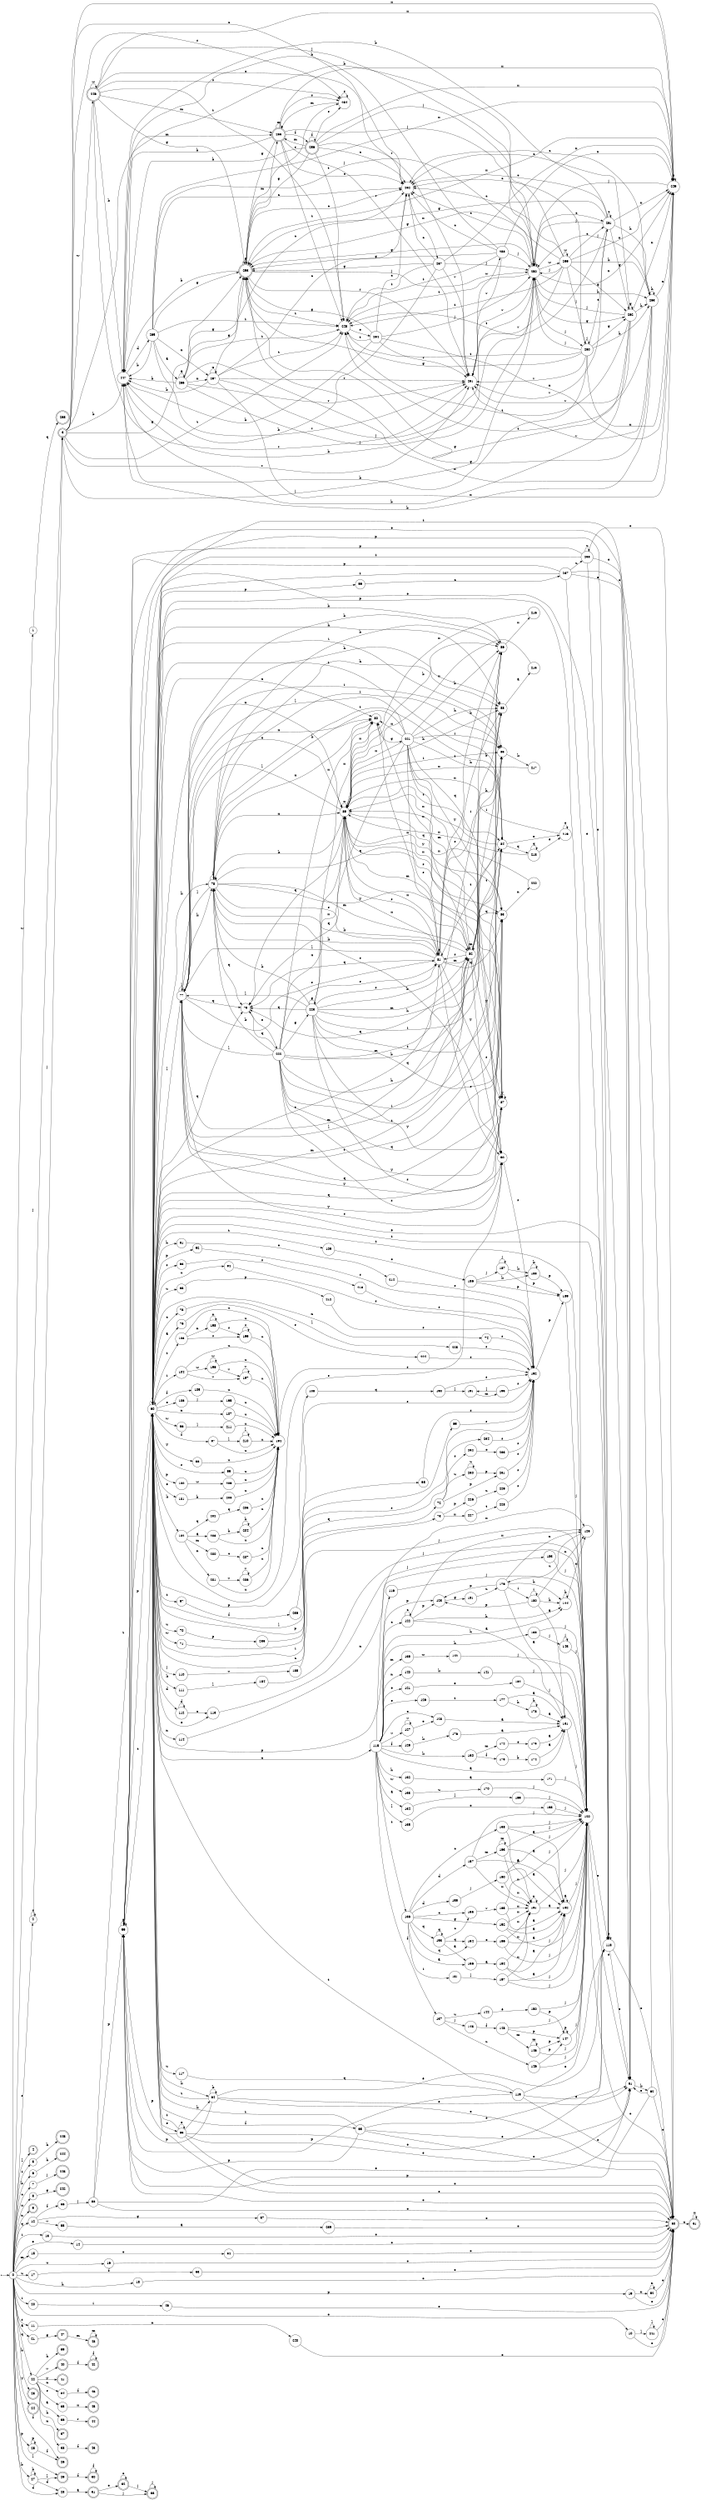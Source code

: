 digraph finite_state_machine {
rankdir=LR;
size="20,20";
node [shape = point]; "dummy0"
node [shape = circle]; "0";
"dummy0" -> "0";
node [shape = circle]; "1";
node [shape = circle]; "2";
node [shape = doublecircle]; "3";node [shape = doublecircle]; "4";node [shape = circle]; "5";
node [shape = circle]; "6";
node [shape = circle]; "7";
node [shape = circle]; "8";
node [shape = doublecircle]; "9";node [shape = circle]; "10";
node [shape = circle]; "11";
node [shape = circle]; "12";
node [shape = circle]; "13";
node [shape = circle]; "14";
node [shape = circle]; "15";
node [shape = circle]; "16";
node [shape = circle]; "17";
node [shape = circle]; "18";
node [shape = circle]; "19";
node [shape = circle]; "20";
node [shape = circle]; "21";
node [shape = circle]; "22";
node [shape = doublecircle]; "23";node [shape = doublecircle]; "24";node [shape = circle]; "25";
node [shape = doublecircle]; "26";node [shape = circle]; "27";
node [shape = circle]; "28";
node [shape = doublecircle]; "29";node [shape = doublecircle]; "30";node [shape = doublecircle]; "31";node [shape = doublecircle]; "32";node [shape = doublecircle]; "33";node [shape = circle]; "34";
node [shape = circle]; "35";
node [shape = circle]; "36";
node [shape = doublecircle]; "37";node [shape = circle]; "38";
node [shape = doublecircle]; "39";node [shape = doublecircle]; "40";node [shape = doublecircle]; "41";node [shape = doublecircle]; "42";node [shape = doublecircle]; "43";node [shape = doublecircle]; "44";node [shape = doublecircle]; "45";node [shape = doublecircle]; "46";node [shape = doublecircle]; "47";node [shape = doublecircle]; "48";node [shape = circle]; "49";
node [shape = doublecircle]; "50";node [shape = doublecircle]; "51";node [shape = circle]; "52";
node [shape = circle]; "53";
node [shape = circle]; "54";
node [shape = circle]; "55";
node [shape = circle]; "56";
node [shape = circle]; "57";
node [shape = circle]; "58";
node [shape = circle]; "59";
node [shape = circle]; "60";
node [shape = circle]; "61";
node [shape = circle]; "62";
node [shape = circle]; "63";
node [shape = circle]; "64";
node [shape = circle]; "65";
node [shape = circle]; "66";
node [shape = circle]; "67";
node [shape = circle]; "68";
node [shape = circle]; "69";
node [shape = circle]; "70";
node [shape = circle]; "71";
node [shape = circle]; "72";
node [shape = circle]; "73";
node [shape = circle]; "74";
node [shape = circle]; "75";
node [shape = circle]; "76";
node [shape = circle]; "77";
node [shape = circle]; "78";
node [shape = circle]; "79";
node [shape = circle]; "80";
node [shape = circle]; "81";
node [shape = circle]; "82";
node [shape = circle]; "83";
node [shape = circle]; "84";
node [shape = circle]; "85";
node [shape = circle]; "86";
node [shape = circle]; "87";
node [shape = circle]; "88";
node [shape = circle]; "89";
node [shape = circle]; "90";
node [shape = circle]; "91";
node [shape = circle]; "92";
node [shape = circle]; "93";
node [shape = circle]; "94";
node [shape = circle]; "95";
node [shape = circle]; "96";
node [shape = circle]; "97";
node [shape = circle]; "98";
node [shape = circle]; "99";
node [shape = circle]; "100";
node [shape = circle]; "101";
node [shape = circle]; "102";
node [shape = circle]; "103";
node [shape = circle]; "104";
node [shape = circle]; "105";
node [shape = circle]; "106";
node [shape = circle]; "107";
node [shape = circle]; "108";
node [shape = circle]; "109";
node [shape = circle]; "110";
node [shape = circle]; "111";
node [shape = circle]; "112";
node [shape = circle]; "113";
node [shape = circle]; "114";
node [shape = circle]; "115";
node [shape = circle]; "116";
node [shape = circle]; "117";
node [shape = circle]; "118";
node [shape = circle]; "119";
node [shape = circle]; "120";
node [shape = circle]; "121";
node [shape = circle]; "122";
node [shape = circle]; "123";
node [shape = circle]; "124";
node [shape = circle]; "125";
node [shape = circle]; "126";
node [shape = circle]; "127";
node [shape = circle]; "128";
node [shape = circle]; "129";
node [shape = circle]; "130";
node [shape = circle]; "131";
node [shape = circle]; "132";
node [shape = circle]; "133";
node [shape = circle]; "134";
node [shape = circle]; "135";
node [shape = circle]; "136";
node [shape = circle]; "137";
node [shape = circle]; "138";
node [shape = circle]; "139";
node [shape = circle]; "140";
node [shape = circle]; "141";
node [shape = circle]; "142";
node [shape = circle]; "143";
node [shape = circle]; "144";
node [shape = circle]; "145";
node [shape = circle]; "146";
node [shape = circle]; "147";
node [shape = circle]; "148";
node [shape = circle]; "149";
node [shape = circle]; "150";
node [shape = circle]; "151";
node [shape = circle]; "152";
node [shape = circle]; "153";
node [shape = circle]; "154";
node [shape = circle]; "155";
node [shape = circle]; "156";
node [shape = circle]; "157";
node [shape = circle]; "158";
node [shape = circle]; "159";
node [shape = circle]; "160";
node [shape = circle]; "161";
node [shape = circle]; "162";
node [shape = circle]; "163";
node [shape = circle]; "164";
node [shape = circle]; "165";
node [shape = circle]; "166";
node [shape = circle]; "167";
node [shape = circle]; "168";
node [shape = circle]; "169";
node [shape = circle]; "170";
node [shape = circle]; "171";
node [shape = circle]; "172";
node [shape = circle]; "173";
node [shape = circle]; "174";
node [shape = circle]; "175";
node [shape = circle]; "176";
node [shape = circle]; "177";
node [shape = circle]; "178";
node [shape = circle]; "179";
node [shape = circle]; "180";
node [shape = circle]; "181";
node [shape = circle]; "182";
node [shape = circle]; "183";
node [shape = circle]; "184";
node [shape = circle]; "185";
node [shape = circle]; "186";
node [shape = circle]; "187";
node [shape = circle]; "188";
node [shape = circle]; "189";
node [shape = circle]; "190";
node [shape = circle]; "191";
node [shape = circle]; "192";
node [shape = circle]; "193";
node [shape = circle]; "194";
node [shape = circle]; "195";
node [shape = circle]; "196";
node [shape = circle]; "197";
node [shape = circle]; "198";
node [shape = circle]; "199";
node [shape = circle]; "200";
node [shape = circle]; "201";
node [shape = circle]; "202";
node [shape = circle]; "203";
node [shape = circle]; "204";
node [shape = circle]; "205";
node [shape = circle]; "206";
node [shape = circle]; "207";
node [shape = circle]; "208";
node [shape = circle]; "209";
node [shape = circle]; "210";
node [shape = circle]; "211";
node [shape = circle]; "212";
node [shape = circle]; "213";
node [shape = circle]; "214";
node [shape = circle]; "215";
node [shape = circle]; "216";
node [shape = circle]; "217";
node [shape = circle]; "218";
node [shape = circle]; "219";
node [shape = circle]; "220";
node [shape = circle]; "221";
node [shape = circle]; "222";
node [shape = circle]; "223";
node [shape = circle]; "224";
node [shape = circle]; "225";
node [shape = circle]; "226";
node [shape = circle]; "227";
node [shape = circle]; "228";
node [shape = circle]; "229";
node [shape = circle]; "230";
node [shape = circle]; "231";
node [shape = circle]; "232";
node [shape = circle]; "233";
node [shape = circle]; "234";
node [shape = circle]; "235";
node [shape = circle]; "236";
node [shape = circle]; "237";
node [shape = circle]; "238";
node [shape = circle]; "239";
node [shape = circle]; "240";
node [shape = circle]; "241";
node [shape = doublecircle]; "242";node [shape = doublecircle]; "243";node [shape = doublecircle]; "244";node [shape = doublecircle]; "245";node [shape = doublecircle]; "246";node [shape = circle]; "247";
node [shape = circle]; "248";
node [shape = circle]; "249";
node [shape = circle]; "250";
node [shape = circle]; "251";
node [shape = circle]; "252";
node [shape = doublecircle]; "253";node [shape = circle]; "254";
node [shape = doublecircle]; "255";node [shape = doublecircle]; "256";node [shape = circle]; "257";
node [shape = circle]; "258";
node [shape = circle]; "259";
node [shape = circle]; "260";
node [shape = circle]; "261";
node [shape = circle]; "262";
node [shape = circle]; "263";
node [shape = circle]; "264";
node [shape = circle]; "265";
node [shape = circle]; "266";
node [shape = circle]; "267";
node [shape = doublecircle]; "268";"0" -> "1" [label = "w"];
 "0" -> "2" [label = "s"];
 "0" -> "11" [label = "s"];
 "0" -> "3" [label = "j"];
 "0" -> "4" [label = "l"];
 "0" -> "29" [label = "l"];
 "0" -> "5" [label = "t"];
 "0" -> "27" [label = "b"];
 "0" -> "6" [label = "b"];
 "0" -> "7" [label = "c"];
 "0" -> "8" [label = "x"];
 "0" -> "9" [label = "n"];
 "0" -> "10" [label = "o"];
 "0" -> "12" [label = "q"];
 "0" -> "22" [label = "q"];
 "0" -> "20" [label = "i"];
 "0" -> "13" [label = "i"];
 "0" -> "14" [label = "e"];
 "0" -> "15" [label = "m"];
 "0" -> "16" [label = "u"];
 "0" -> "17" [label = "u"];
 "0" -> "18" [label = "h"];
 "0" -> "23" [label = "h"];
 "0" -> "25" [label = "p"];
 "0" -> "19" [label = "p"];
 "0" -> "21" [label = "a"];
 "0" -> "24" [label = "y"];
 "0" -> "26" [label = "f"];
 "0" -> "28" [label = "d"];
 "29" -> "30" [label = "f"];
 "30" -> "30" [label = "f"];
 "28" -> "31" [label = "a"];
 "31" -> "32" [label = "o"];
 "31" -> "33" [label = "j"];
 "33" -> "33" [label = "j"];
 "32" -> "32" [label = "o"];
 "32" -> "33" [label = "j"];
 "27" -> "27" [label = "b"];
 "27" -> "28" [label = "d"];
 "27" -> "29" [label = "l"];
 "25" -> "25" [label = "p"];
 "25" -> "26" [label = "f"];
 "22" -> "34" [label = "n"];
 "22" -> "38" [label = "n"];
 "22" -> "35" [label = "s"];
 "22" -> "36" [label = "a"];
 "22" -> "37" [label = "h"];
 "22" -> "39" [label = "h"];
 "22" -> "40" [label = "v"];
 "22" -> "41" [label = "y"];
 "40" -> "42" [label = "f"];
 "42" -> "42" [label = "f"];
 "38" -> "43" [label = "f"];
 "36" -> "44" [label = "r"];
 "35" -> "45" [label = "x"];
 "34" -> "46" [label = "f"];
 "21" -> "47" [label = "g"];
 "47" -> "48" [label = "m"];
 "48" -> "48" [label = "m"];
 "20" -> "49" [label = "i"];
 "49" -> "50" [label = "o"];
 "50" -> "51" [label = "x"];
 "51" -> "51" [label = "x"];
 "19" -> "52" [label = "x"];
 "19" -> "50" [label = "o"];
 "52" -> "52" [label = "x"];
 "52" -> "50" [label = "o"];
 "18" -> "50" [label = "o"];
 "17" -> "53" [label = "f"];
 "53" -> "50" [label = "o"];
 "16" -> "50" [label = "o"];
 "15" -> "54" [label = "o"];
 "54" -> "50" [label = "o"];
 "14" -> "50" [label = "o"];
 "13" -> "50" [label = "o"];
 "12" -> "55" [label = "v"];
 "12" -> "56" [label = "f"];
 "12" -> "57" [label = "g"];
 "57" -> "50" [label = "o"];
 "56" -> "58" [label = "j"];
 "58" -> "59" [label = "p"];
 "58" -> "60" [label = "t"];
 "58" -> "61" [label = "e"];
 "58" -> "50" [label = "o"];
 "61" -> "62" [label = "k"];
 "62" -> "61" [label = "e"];
 "62" -> "59" [label = "p"];
 "62" -> "60" [label = "t"];
 "62" -> "50" [label = "o"];
 "60" -> "67" [label = "t"];
 "60" -> "84" [label = "t"];
 "60" -> "103" [label = "t"];
 "60" -> "60" [label = "t"];
 "60" -> "109" [label = "t"];
 "60" -> "113" [label = "e"];
 "60" -> "101" [label = "e"];
 "60" -> "118" [label = "e"];
 "60" -> "61" [label = "e"];
 "60" -> "63" [label = "e"];
 "60" -> "64" [label = "k"];
 "60" -> "102" [label = "k"];
 "60" -> "78" [label = "k"];
 "60" -> "111" [label = "k"];
 "60" -> "65" [label = "f"];
 "60" -> "97" [label = "f"];
 "60" -> "105" [label = "f"];
 "60" -> "66" [label = "p"];
 "60" -> "100" [label = "p"];
 "60" -> "69" [label = "p"];
 "60" -> "116" [label = "p"];
 "60" -> "59" [label = "p"];
 "60" -> "108" [label = "p"];
 "60" -> "92" [label = "p"];
 "60" -> "68" [label = "l"];
 "60" -> "77" [label = "l"];
 "60" -> "94" [label = "u"];
 "60" -> "117" [label = "u"];
 "60" -> "70" [label = "u"];
 "60" -> "95" [label = "u"];
 "60" -> "96" [label = "w"];
 "60" -> "71" [label = "w"];
 "60" -> "72" [label = "i"];
 "60" -> "104" [label = "i"];
 "60" -> "85" [label = "i"];
 "60" -> "73" [label = "c"];
 "60" -> "75" [label = "c"];
 "60" -> "74" [label = "n"];
 "60" -> "107" [label = "n"];
 "60" -> "114" [label = "n"];
 "60" -> "76" [label = "a"];
 "60" -> "83" [label = "q"];
 "60" -> "79" [label = "q"];
 "60" -> "80" [label = "x"];
 "60" -> "89" [label = "x"];
 "60" -> "115" [label = "x"];
 "60" -> "81" [label = "s"];
 "60" -> "90" [label = "s"];
 "60" -> "99" [label = "s"];
 "60" -> "93" [label = "s"];
 "60" -> "82" [label = "m"];
 "60" -> "86" [label = "b"];
 "60" -> "98" [label = "y"];
 "60" -> "87" [label = "y"];
 "60" -> "88" [label = "h"];
 "60" -> "91" [label = "h"];
 "60" -> "106" [label = "o"];
 "60" -> "50" [label = "o"];
 "60" -> "110" [label = "j"];
 "60" -> "112" [label = "d"];
 "118" -> "61" [label = "e"];
 "118" -> "118" [label = "e"];
 "118" -> "60" [label = "t"];
 "118" -> "59" [label = "p"];
 "118" -> "50" [label = "o"];
 "117" -> "119" [label = "q"];
 "119" -> "60" [label = "t"];
 "119" -> "61" [label = "e"];
 "119" -> "118" [label = "e"];
 "119" -> "59" [label = "p"];
 "119" -> "50" [label = "o"];
 "116" -> "120" [label = "j"];
 "120" -> "60" [label = "t"];
 "120" -> "61" [label = "e"];
 "120" -> "118" [label = "e"];
 "120" -> "59" [label = "p"];
 "120" -> "50" [label = "o"];
 "115" -> "121" [label = "e"];
 "115" -> "126" [label = "e"];
 "115" -> "122" [label = "c"];
 "115" -> "123" [label = "p"];
 "115" -> "132" [label = "h"];
 "115" -> "138" [label = "h"];
 "115" -> "124" [label = "h"];
 "115" -> "125" [label = "x"];
 "115" -> "127" [label = "v"];
 "115" -> "128" [label = "o"];
 "115" -> "129" [label = "f"];
 "115" -> "137" [label = "f"];
 "115" -> "130" [label = "k"];
 "115" -> "131" [label = "a"];
 "115" -> "134" [label = "a"];
 "115" -> "133" [label = "w"];
 "115" -> "135" [label = "l"];
 "115" -> "136" [label = "t"];
 "115" -> "139" [label = "m"];
 "115" -> "140" [label = "n"];
 "140" -> "141" [label = "k"];
 "141" -> "120" [label = "j"];
 "139" -> "142" [label = "w"];
 "142" -> "120" [label = "j"];
 "138" -> "120" [label = "j"];
 "138" -> "143" [label = "j"];
 "143" -> "120" [label = "j"];
 "143" -> "143" [label = "j"];
 "137" -> "144" [label = "u"];
 "137" -> "146" [label = "u"];
 "137" -> "145" [label = "j"];
 "146" -> "147" [label = "p"];
 "146" -> "120" [label = "j"];
 "147" -> "147" [label = "p"];
 "147" -> "120" [label = "j"];
 "145" -> "148" [label = "f"];
 "148" -> "149" [label = "m"];
 "148" -> "147" [label = "p"];
 "148" -> "120" [label = "j"];
 "149" -> "149" [label = "m"];
 "149" -> "147" [label = "p"];
 "149" -> "120" [label = "j"];
 "144" -> "150" [label = "e"];
 "150" -> "147" [label = "p"];
 "150" -> "120" [label = "j"];
 "136" -> "151" [label = "i"];
 "136" -> "152" [label = "g"];
 "136" -> "153" [label = "q"];
 "136" -> "154" [label = "q"];
 "136" -> "155" [label = "c"];
 "136" -> "158" [label = "c"];
 "136" -> "156" [label = "a"];
 "136" -> "157" [label = "d"];
 "136" -> "159" [label = "d"];
 "159" -> "160" [label = "j"];
 "160" -> "161" [label = "x"];
 "160" -> "162" [label = "a"];
 "160" -> "120" [label = "j"];
 "162" -> "162" [label = "a"];
 "162" -> "120" [label = "j"];
 "161" -> "161" [label = "x"];
 "161" -> "162" [label = "a"];
 "161" -> "120" [label = "j"];
 "158" -> "161" [label = "x"];
 "158" -> "162" [label = "a"];
 "158" -> "120" [label = "j"];
 "157" -> "163" [label = "m"];
 "157" -> "161" [label = "x"];
 "157" -> "162" [label = "a"];
 "157" -> "120" [label = "j"];
 "163" -> "163" [label = "m"];
 "163" -> "161" [label = "x"];
 "163" -> "162" [label = "a"];
 "163" -> "120" [label = "j"];
 "156" -> "164" [label = "a"];
 "164" -> "161" [label = "x"];
 "164" -> "162" [label = "a"];
 "164" -> "120" [label = "j"];
 "155" -> "165" [label = "r"];
 "165" -> "161" [label = "x"];
 "165" -> "162" [label = "a"];
 "165" -> "120" [label = "j"];
 "154" -> "166" [label = "o"];
 "166" -> "161" [label = "x"];
 "166" -> "162" [label = "a"];
 "166" -> "120" [label = "j"];
 "153" -> "153" [label = "q"];
 "153" -> "154" [label = "q"];
 "153" -> "155" [label = "c"];
 "153" -> "156" [label = "a"];
 "152" -> "161" [label = "x"];
 "152" -> "162" [label = "a"];
 "152" -> "120" [label = "j"];
 "151" -> "167" [label = "l"];
 "167" -> "161" [label = "x"];
 "167" -> "162" [label = "a"];
 "167" -> "120" [label = "j"];
 "135" -> "168" [label = "o"];
 "168" -> "120" [label = "j"];
 "134" -> "169" [label = "l"];
 "169" -> "120" [label = "j"];
 "133" -> "170" [label = "u"];
 "170" -> "120" [label = "j"];
 "132" -> "171" [label = "a"];
 "171" -> "120" [label = "j"];
 "131" -> "120" [label = "j"];
 "130" -> "172" [label = "m"];
 "130" -> "173" [label = "f"];
 "173" -> "174" [label = "b"];
 "174" -> "131" [label = "a"];
 "172" -> "175" [label = "e"];
 "175" -> "131" [label = "a"];
 "129" -> "176" [label = "k"];
 "176" -> "131" [label = "a"];
 "128" -> "131" [label = "a"];
 "127" -> "127" [label = "v"];
 "127" -> "128" [label = "o"];
 "126" -> "177" [label = "t"];
 "177" -> "178" [label = "h"];
 "177" -> "131" [label = "a"];
 "178" -> "178" [label = "h"];
 "178" -> "131" [label = "a"];
 "125" -> "179" [label = "u"];
 "179" -> "123" [label = "p"];
 "179" -> "124" [label = "h"];
 "179" -> "125" [label = "x"];
 "179" -> "180" [label = "i"];
 "179" -> "131" [label = "a"];
 "180" -> "180" [label = "i"];
 "180" -> "123" [label = "p"];
 "180" -> "124" [label = "h"];
 "180" -> "125" [label = "x"];
 "180" -> "131" [label = "a"];
 "124" -> "124" [label = "h"];
 "124" -> "125" [label = "x"];
 "123" -> "181" [label = "g"];
 "181" -> "179" [label = "u"];
 "122" -> "122" [label = "c"];
 "122" -> "123" [label = "p"];
 "122" -> "124" [label = "h"];
 "122" -> "125" [label = "x"];
 "122" -> "131" [label = "a"];
 "121" -> "182" [label = "e"];
 "182" -> "120" [label = "j"];
 "114" -> "183" [label = "n"];
 "183" -> "120" [label = "j"];
 "113" -> "120" [label = "j"];
 "112" -> "112" [label = "d"];
 "112" -> "113" [label = "e"];
 "111" -> "184" [label = "l"];
 "184" -> "120" [label = "j"];
 "110" -> "185" [label = "v"];
 "185" -> "120" [label = "j"];
 "109" -> "186" [label = "o"];
 "186" -> "187" [label = "j"];
 "186" -> "188" [label = "k"];
 "186" -> "189" [label = "p"];
 "189" -> "120" [label = "j"];
 "188" -> "188" [label = "k"];
 "188" -> "189" [label = "p"];
 "187" -> "187" [label = "j"];
 "187" -> "188" [label = "k"];
 "187" -> "189" [label = "p"];
 "108" -> "190" [label = "q"];
 "190" -> "191" [label = "l"];
 "190" -> "192" [label = "s"];
 "192" -> "189" [label = "p"];
 "191" -> "193" [label = "m"];
 "193" -> "191" [label = "l"];
 "193" -> "192" [label = "s"];
 "107" -> "194" [label = "u"];
 "194" -> "192" [label = "s"];
 "106" -> "195" [label = "j"];
 "195" -> "194" [label = "u"];
 "105" -> "194" [label = "u"];
 "104" -> "196" [label = "w"];
 "104" -> "197" [label = "v"];
 "104" -> "194" [label = "u"];
 "197" -> "197" [label = "v"];
 "197" -> "194" [label = "u"];
 "196" -> "196" [label = "w"];
 "196" -> "197" [label = "v"];
 "196" -> "194" [label = "u"];
 "103" -> "198" [label = "n"];
 "103" -> "199" [label = "s"];
 "103" -> "194" [label = "u"];
 "199" -> "199" [label = "s"];
 "199" -> "194" [label = "u"];
 "198" -> "198" [label = "n"];
 "198" -> "199" [label = "s"];
 "198" -> "194" [label = "u"];
 "102" -> "200" [label = "m"];
 "102" -> "201" [label = "n"];
 "102" -> "202" [label = "q"];
 "102" -> "203" [label = "a"];
 "203" -> "204" [label = "h"];
 "203" -> "194" [label = "u"];
 "204" -> "204" [label = "h"];
 "204" -> "194" [label = "u"];
 "202" -> "205" [label = "q"];
 "205" -> "194" [label = "u"];
 "201" -> "206" [label = "v"];
 "201" -> "194" [label = "u"];
 "206" -> "206" [label = "v"];
 "206" -> "194" [label = "u"];
 "200" -> "207" [label = "c"];
 "207" -> "194" [label = "u"];
 "101" -> "208" [label = "b"];
 "208" -> "194" [label = "u"];
 "100" -> "209" [label = "w"];
 "209" -> "194" [label = "u"];
 "99" -> "194" [label = "u"];
 "98" -> "194" [label = "u"];
 "97" -> "210" [label = "l"];
 "97" -> "194" [label = "u"];
 "210" -> "210" [label = "l"];
 "210" -> "194" [label = "u"];
 "96" -> "211" [label = "l"];
 "211" -> "194" [label = "u"];
 "95" -> "212" [label = "p"];
 "212" -> "192" [label = "s"];
 "94" -> "192" [label = "s"];
 "93" -> "213" [label = "s"];
 "213" -> "192" [label = "s"];
 "92" -> "192" [label = "s"];
 "91" -> "214" [label = "o"];
 "214" -> "192" [label = "s"];
 "90" -> "192" [label = "s"];
 "89" -> "80" [label = "x"];
 "89" -> "89" [label = "x"];
 "89" -> "83" [label = "q"];
 "89" -> "79" [label = "q"];
 "89" -> "84" [label = "t"];
 "89" -> "85" [label = "i"];
 "89" -> "86" [label = "b"];
 "89" -> "87" [label = "y"];
 "89" -> "88" [label = "h"];
 "89" -> "77" [label = "l"];
 "89" -> "78" [label = "k"];
 "89" -> "81" [label = "s"];
 "89" -> "90" [label = "s"];
 "89" -> "82" [label = "m"];
 "88" -> "215" [label = "a"];
 "215" -> "89" [label = "x"];
 "87" -> "87" [label = "y"];
 "87" -> "89" [label = "x"];
 "86" -> "216" [label = "x"];
 "216" -> "89" [label = "x"];
 "85" -> "217" [label = "k"];
 "217" -> "89" [label = "x"];
 "84" -> "218" [label = "q"];
 "84" -> "219" [label = "e"];
 "84" -> "89" [label = "x"];
 "219" -> "219" [label = "e"];
 "219" -> "89" [label = "x"];
 "218" -> "218" [label = "q"];
 "218" -> "219" [label = "e"];
 "218" -> "89" [label = "x"];
 "83" -> "220" [label = "n"];
 "220" -> "89" [label = "x"];
 "82" -> "82" [label = "m"];
 "82" -> "77" [label = "l"];
 "82" -> "78" [label = "k"];
 "82" -> "83" [label = "q"];
 "82" -> "79" [label = "q"];
 "82" -> "80" [label = "x"];
 "82" -> "89" [label = "x"];
 "82" -> "81" [label = "s"];
 "82" -> "90" [label = "s"];
 "82" -> "84" [label = "t"];
 "82" -> "85" [label = "i"];
 "82" -> "86" [label = "b"];
 "82" -> "87" [label = "y"];
 "82" -> "88" [label = "h"];
 "81" -> "81" [label = "s"];
 "81" -> "90" [label = "s"];
 "81" -> "77" [label = "l"];
 "81" -> "78" [label = "k"];
 "81" -> "83" [label = "q"];
 "81" -> "79" [label = "q"];
 "81" -> "80" [label = "x"];
 "81" -> "89" [label = "x"];
 "81" -> "82" [label = "m"];
 "81" -> "84" [label = "t"];
 "81" -> "85" [label = "i"];
 "81" -> "86" [label = "b"];
 "81" -> "87" [label = "y"];
 "81" -> "88" [label = "h"];
 "80" -> "221" [label = "g"];
 "221" -> "80" [label = "x"];
 "221" -> "89" [label = "x"];
 "221" -> "77" [label = "l"];
 "221" -> "78" [label = "k"];
 "221" -> "83" [label = "q"];
 "221" -> "79" [label = "q"];
 "221" -> "81" [label = "s"];
 "221" -> "90" [label = "s"];
 "221" -> "82" [label = "m"];
 "221" -> "84" [label = "t"];
 "221" -> "85" [label = "i"];
 "221" -> "86" [label = "b"];
 "221" -> "87" [label = "y"];
 "221" -> "88" [label = "h"];
 "79" -> "222" [label = "o"];
 "222" -> "83" [label = "q"];
 "222" -> "79" [label = "q"];
 "222" -> "223" [label = "g"];
 "222" -> "77" [label = "l"];
 "222" -> "78" [label = "k"];
 "222" -> "80" [label = "x"];
 "222" -> "89" [label = "x"];
 "222" -> "81" [label = "s"];
 "222" -> "90" [label = "s"];
 "222" -> "82" [label = "m"];
 "222" -> "84" [label = "t"];
 "222" -> "85" [label = "i"];
 "222" -> "86" [label = "b"];
 "222" -> "87" [label = "y"];
 "222" -> "88" [label = "h"];
 "223" -> "223" [label = "g"];
 "223" -> "83" [label = "q"];
 "223" -> "79" [label = "q"];
 "223" -> "77" [label = "l"];
 "223" -> "78" [label = "k"];
 "223" -> "80" [label = "x"];
 "223" -> "89" [label = "x"];
 "223" -> "81" [label = "s"];
 "223" -> "90" [label = "s"];
 "223" -> "82" [label = "m"];
 "223" -> "84" [label = "t"];
 "223" -> "85" [label = "i"];
 "223" -> "86" [label = "b"];
 "223" -> "87" [label = "y"];
 "223" -> "88" [label = "h"];
 "78" -> "78" [label = "k"];
 "78" -> "77" [label = "l"];
 "78" -> "83" [label = "q"];
 "78" -> "79" [label = "q"];
 "78" -> "80" [label = "x"];
 "78" -> "89" [label = "x"];
 "78" -> "81" [label = "s"];
 "78" -> "90" [label = "s"];
 "78" -> "82" [label = "m"];
 "78" -> "84" [label = "t"];
 "78" -> "85" [label = "i"];
 "78" -> "86" [label = "b"];
 "78" -> "87" [label = "y"];
 "78" -> "88" [label = "h"];
 "77" -> "77" [label = "l"];
 "77" -> "78" [label = "k"];
 "77" -> "83" [label = "q"];
 "77" -> "79" [label = "q"];
 "77" -> "80" [label = "x"];
 "77" -> "89" [label = "x"];
 "77" -> "81" [label = "s"];
 "77" -> "90" [label = "s"];
 "77" -> "82" [label = "m"];
 "77" -> "84" [label = "t"];
 "77" -> "85" [label = "i"];
 "77" -> "86" [label = "b"];
 "77" -> "87" [label = "y"];
 "77" -> "88" [label = "h"];
 "76" -> "224" [label = "s"];
 "224" -> "192" [label = "s"];
 "75" -> "225" [label = "l"];
 "225" -> "192" [label = "s"];
 "74" -> "192" [label = "s"];
 "73" -> "226" [label = "p"];
 "73" -> "227" [label = "x"];
 "227" -> "228" [label = "t"];
 "228" -> "192" [label = "s"];
 "226" -> "229" [label = "u"];
 "229" -> "192" [label = "s"];
 "72" -> "230" [label = "u"];
 "72" -> "231" [label = "p"];
 "72" -> "232" [label = "s"];
 "232" -> "233" [label = "o"];
 "233" -> "192" [label = "s"];
 "231" -> "192" [label = "s"];
 "230" -> "230" [label = "u"];
 "230" -> "231" [label = "p"];
 "71" -> "234" [label = "q"];
 "234" -> "192" [label = "s"];
 "70" -> "235" [label = "p"];
 "235" -> "192" [label = "s"];
 "69" -> "192" [label = "s"];
 "68" -> "192" [label = "s"];
 "67" -> "236" [label = "f"];
 "236" -> "192" [label = "s"];
 "66" -> "237" [label = "c"];
 "237" -> "238" [label = "u"];
 "237" -> "60" [label = "t"];
 "237" -> "61" [label = "e"];
 "237" -> "118" [label = "e"];
 "237" -> "59" [label = "p"];
 "237" -> "50" [label = "o"];
 "238" -> "238" [label = "u"];
 "238" -> "60" [label = "t"];
 "238" -> "61" [label = "e"];
 "238" -> "118" [label = "e"];
 "238" -> "59" [label = "p"];
 "238" -> "50" [label = "o"];
 "65" -> "60" [label = "t"];
 "65" -> "61" [label = "e"];
 "65" -> "118" [label = "e"];
 "65" -> "59" [label = "p"];
 "65" -> "50" [label = "o"];
 "64" -> "64" [label = "k"];
 "64" -> "60" [label = "t"];
 "64" -> "61" [label = "e"];
 "64" -> "118" [label = "e"];
 "64" -> "59" [label = "p"];
 "64" -> "50" [label = "o"];
 "63" -> "61" [label = "e"];
 "63" -> "118" [label = "e"];
 "63" -> "63" [label = "e"];
 "63" -> "64" [label = "k"];
 "63" -> "60" [label = "t"];
 "63" -> "59" [label = "p"];
 "63" -> "50" [label = "o"];
 "59" -> "59" [label = "p"];
 "59" -> "60" [label = "t"];
 "59" -> "61" [label = "e"];
 "59" -> "50" [label = "o"];
 "55" -> "239" [label = "a"];
 "239" -> "50" [label = "o"];
 "11" -> "240" [label = "n"];
 "240" -> "50" [label = "o"];
 "10" -> "241" [label = "l"];
 "10" -> "50" [label = "o"];
 "241" -> "241" [label = "l"];
 "241" -> "50" [label = "o"];
 "8" -> "242" [label = "g"];
 "7" -> "243" [label = "j"];
 "6" -> "244" [label = "h"];
 "5" -> "245" [label = "h"];
 "3" -> "246" [label = "w"];
 "3" -> "247" [label = "b"];
 "3" -> "248" [label = "t"];
 "3" -> "249" [label = "x"];
 "3" -> "250" [label = "j"];
 "3" -> "251" [label = "r"];
 "3" -> "252" [label = "c"];
 "3" -> "253" [label = "g"];
 "3" -> "254" [label = "s"];
 "3" -> "255" [label = "m"];
 "255" -> "255" [label = "m"];
 "255" -> "254" [label = "s"];
 "255" -> "256" [label = "f"];
 "255" -> "247" [label = "b"];
 "255" -> "248" [label = "t"];
 "255" -> "249" [label = "x"];
 "255" -> "250" [label = "j"];
 "255" -> "251" [label = "r"];
 "255" -> "252" [label = "c"];
 "255" -> "253" [label = "g"];
 "256" -> "256" [label = "f"];
 "256" -> "254" [label = "s"];
 "256" -> "255" [label = "m"];
 "256" -> "247" [label = "b"];
 "256" -> "248" [label = "t"];
 "256" -> "249" [label = "x"];
 "256" -> "250" [label = "j"];
 "256" -> "251" [label = "r"];
 "256" -> "252" [label = "c"];
 "256" -> "253" [label = "g"];
 "254" -> "254" [label = "s"];
 "254" -> "255" [label = "m"];
 "253" -> "253" [label = "g"];
 "253" -> "247" [label = "b"];
 "253" -> "248" [label = "t"];
 "253" -> "249" [label = "x"];
 "253" -> "250" [label = "j"];
 "253" -> "251" [label = "r"];
 "253" -> "252" [label = "c"];
 "253" -> "254" [label = "s"];
 "253" -> "255" [label = "m"];
 "252" -> "257" [label = "x"];
 "257" -> "252" [label = "c"];
 "257" -> "247" [label = "b"];
 "257" -> "248" [label = "t"];
 "257" -> "249" [label = "x"];
 "257" -> "250" [label = "j"];
 "257" -> "251" [label = "r"];
 "257" -> "253" [label = "g"];
 "251" -> "258" [label = "w"];
 "258" -> "251" [label = "r"];
 "258" -> "247" [label = "b"];
 "258" -> "248" [label = "t"];
 "258" -> "249" [label = "x"];
 "258" -> "250" [label = "j"];
 "258" -> "252" [label = "c"];
 "258" -> "253" [label = "g"];
 "250" -> "250" [label = "j"];
 "250" -> "260" [label = "j"];
 "250" -> "249" [label = "x"];
 "250" -> "259" [label = "w"];
 "250" -> "252" [label = "c"];
 "250" -> "261" [label = "c"];
 "250" -> "253" [label = "g"];
 "250" -> "262" [label = "g"];
 "250" -> "263" [label = "h"];
 "250" -> "247" [label = "b"];
 "250" -> "248" [label = "t"];
 "250" -> "251" [label = "r"];
 "263" -> "263" [label = "h"];
 "263" -> "249" [label = "x"];
 "263" -> "250" [label = "j"];
 "263" -> "247" [label = "b"];
 "263" -> "248" [label = "t"];
 "263" -> "251" [label = "r"];
 "263" -> "252" [label = "c"];
 "263" -> "253" [label = "g"];
 "262" -> "253" [label = "g"];
 "262" -> "262" [label = "g"];
 "262" -> "249" [label = "x"];
 "262" -> "250" [label = "j"];
 "262" -> "263" [label = "h"];
 "262" -> "247" [label = "b"];
 "262" -> "248" [label = "t"];
 "262" -> "251" [label = "r"];
 "262" -> "252" [label = "c"];
 "261" -> "252" [label = "c"];
 "261" -> "261" [label = "c"];
 "261" -> "249" [label = "x"];
 "261" -> "250" [label = "j"];
 "261" -> "253" [label = "g"];
 "261" -> "262" [label = "g"];
 "261" -> "263" [label = "h"];
 "261" -> "247" [label = "b"];
 "261" -> "248" [label = "t"];
 "261" -> "251" [label = "r"];
 "260" -> "250" [label = "j"];
 "260" -> "260" [label = "j"];
 "260" -> "249" [label = "x"];
 "260" -> "252" [label = "c"];
 "260" -> "261" [label = "c"];
 "260" -> "253" [label = "g"];
 "260" -> "262" [label = "g"];
 "260" -> "263" [label = "h"];
 "260" -> "247" [label = "b"];
 "260" -> "248" [label = "t"];
 "260" -> "251" [label = "r"];
 "259" -> "259" [label = "w"];
 "259" -> "249" [label = "x"];
 "259" -> "250" [label = "j"];
 "259" -> "260" [label = "j"];
 "259" -> "252" [label = "c"];
 "259" -> "261" [label = "c"];
 "259" -> "253" [label = "g"];
 "259" -> "262" [label = "g"];
 "259" -> "263" [label = "h"];
 "259" -> "247" [label = "b"];
 "259" -> "248" [label = "t"];
 "259" -> "251" [label = "r"];
 "249" -> "249" [label = "x"];
 "249" -> "250" [label = "j"];
 "248" -> "264" [label = "o"];
 "264" -> "248" [label = "t"];
 "264" -> "247" [label = "b"];
 "264" -> "249" [label = "x"];
 "264" -> "250" [label = "j"];
 "264" -> "251" [label = "r"];
 "264" -> "252" [label = "c"];
 "264" -> "253" [label = "g"];
 "247" -> "265" [label = "d"];
 "265" -> "247" [label = "b"];
 "265" -> "266" [label = "a"];
 "265" -> "249" [label = "x"];
 "265" -> "267" [label = "x"];
 "265" -> "248" [label = "t"];
 "265" -> "250" [label = "j"];
 "265" -> "251" [label = "r"];
 "265" -> "252" [label = "c"];
 "265" -> "253" [label = "g"];
 "267" -> "249" [label = "x"];
 "267" -> "267" [label = "x"];
 "267" -> "247" [label = "b"];
 "267" -> "248" [label = "t"];
 "267" -> "250" [label = "j"];
 "267" -> "251" [label = "r"];
 "267" -> "252" [label = "c"];
 "267" -> "253" [label = "g"];
 "266" -> "266" [label = "a"];
 "266" -> "247" [label = "b"];
 "266" -> "249" [label = "x"];
 "266" -> "267" [label = "x"];
 "266" -> "248" [label = "t"];
 "266" -> "250" [label = "j"];
 "266" -> "251" [label = "r"];
 "266" -> "252" [label = "c"];
 "266" -> "253" [label = "g"];
 "246" -> "246" [label = "w"];
 "246" -> "247" [label = "b"];
 "246" -> "248" [label = "t"];
 "246" -> "249" [label = "x"];
 "246" -> "250" [label = "j"];
 "246" -> "251" [label = "r"];
 "246" -> "252" [label = "c"];
 "246" -> "253" [label = "g"];
 "246" -> "254" [label = "s"];
 "246" -> "255" [label = "m"];
 "2" -> "2" [label = "s"];
 "2" -> "3" [label = "j"];
 "1" -> "268" [label = "q"];
 }
